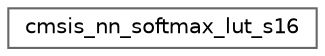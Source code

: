 digraph "Graphical Class Hierarchy"
{
 // LATEX_PDF_SIZE
  bgcolor="transparent";
  edge [fontname=Helvetica,fontsize=10,labelfontname=Helvetica,labelfontsize=10];
  node [fontname=Helvetica,fontsize=10,shape=box,height=0.2,width=0.4];
  rankdir="LR";
  Node0 [id="Node000000",label="cmsis_nn_softmax_lut_s16",height=0.2,width=0.4,color="grey40", fillcolor="white", style="filled",URL="$structcmsis__nn__softmax__lut__s16.html",tooltip=" "];
}
